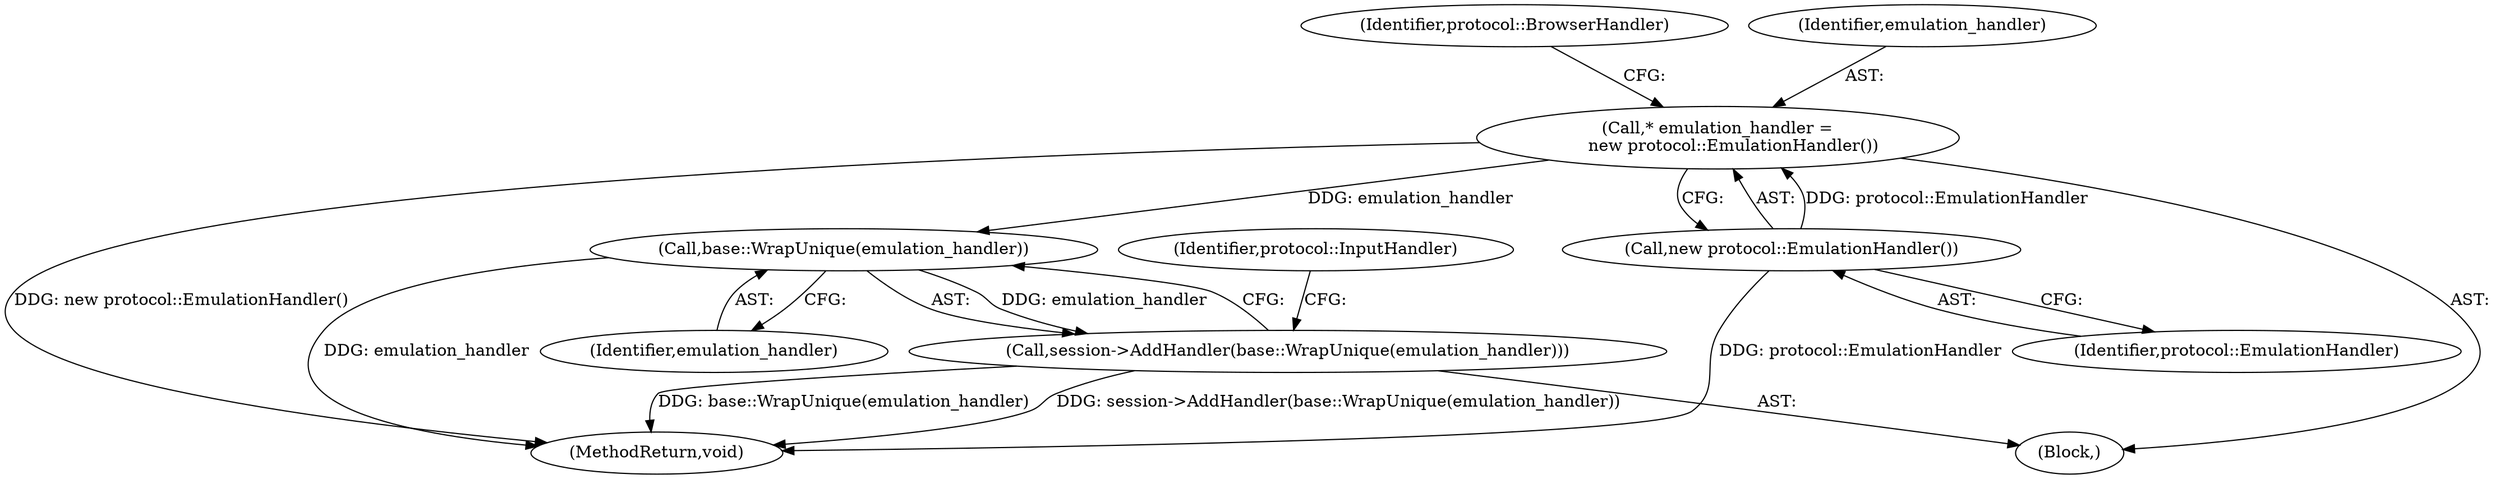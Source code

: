 digraph "0_Chrome_3c8e4852477d5b1e2da877808c998dc57db9460f_40@pointer" {
"1000110" [label="(Call,* emulation_handler =\n      new protocol::EmulationHandler())"];
"1000112" [label="(Call,new protocol::EmulationHandler())"];
"1000123" [label="(Call,base::WrapUnique(emulation_handler))"];
"1000122" [label="(Call,session->AddHandler(base::WrapUnique(emulation_handler)))"];
"1000102" [label="(Block,)"];
"1000189" [label="(MethodReturn,void)"];
"1000117" [label="(Identifier,protocol::BrowserHandler)"];
"1000110" [label="(Call,* emulation_handler =\n      new protocol::EmulationHandler())"];
"1000112" [label="(Call,new protocol::EmulationHandler())"];
"1000111" [label="(Identifier,emulation_handler)"];
"1000113" [label="(Identifier,protocol::EmulationHandler)"];
"1000123" [label="(Call,base::WrapUnique(emulation_handler))"];
"1000124" [label="(Identifier,emulation_handler)"];
"1000128" [label="(Identifier,protocol::InputHandler)"];
"1000122" [label="(Call,session->AddHandler(base::WrapUnique(emulation_handler)))"];
"1000110" -> "1000102"  [label="AST: "];
"1000110" -> "1000112"  [label="CFG: "];
"1000111" -> "1000110"  [label="AST: "];
"1000112" -> "1000110"  [label="AST: "];
"1000117" -> "1000110"  [label="CFG: "];
"1000110" -> "1000189"  [label="DDG: new protocol::EmulationHandler()"];
"1000112" -> "1000110"  [label="DDG: protocol::EmulationHandler"];
"1000110" -> "1000123"  [label="DDG: emulation_handler"];
"1000112" -> "1000113"  [label="CFG: "];
"1000113" -> "1000112"  [label="AST: "];
"1000112" -> "1000189"  [label="DDG: protocol::EmulationHandler"];
"1000123" -> "1000122"  [label="AST: "];
"1000123" -> "1000124"  [label="CFG: "];
"1000124" -> "1000123"  [label="AST: "];
"1000122" -> "1000123"  [label="CFG: "];
"1000123" -> "1000189"  [label="DDG: emulation_handler"];
"1000123" -> "1000122"  [label="DDG: emulation_handler"];
"1000122" -> "1000102"  [label="AST: "];
"1000128" -> "1000122"  [label="CFG: "];
"1000122" -> "1000189"  [label="DDG: base::WrapUnique(emulation_handler)"];
"1000122" -> "1000189"  [label="DDG: session->AddHandler(base::WrapUnique(emulation_handler))"];
}
